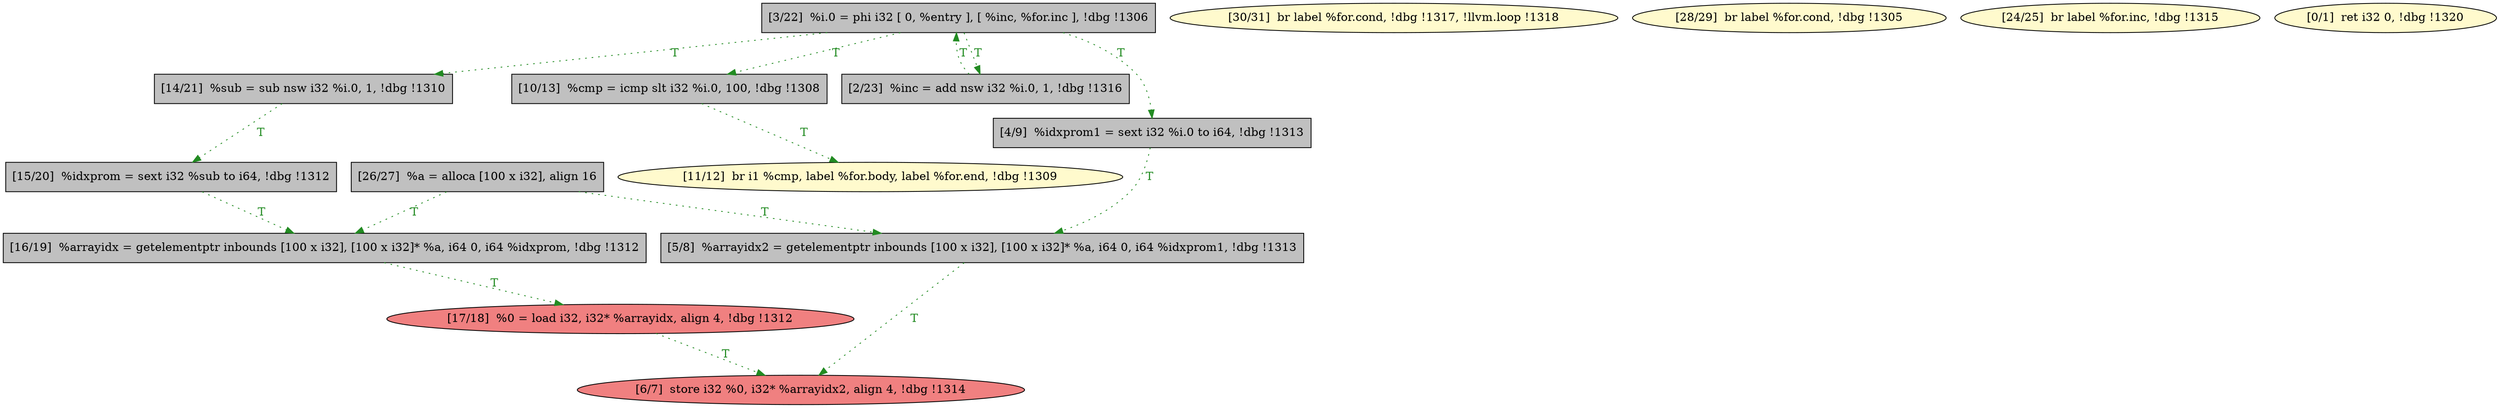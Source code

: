 
digraph G {


node46 [fillcolor=grey,label="[14/21]  %sub = sub nsw i32 %i.0, 1, !dbg !1310",shape=rectangle,style=filled ]
node42 [fillcolor=grey,label="[10/13]  %cmp = icmp slt i32 %i.0, 100, !dbg !1308",shape=rectangle,style=filled ]
node43 [fillcolor=lemonchiffon,label="[11/12]  br i1 %cmp, label %for.body, label %for.end, !dbg !1309",shape=ellipse,style=filled ]
node41 [fillcolor=grey,label="[3/22]  %i.0 = phi i32 [ 0, %entry ], [ %inc, %for.inc ], !dbg !1306",shape=rectangle,style=filled ]
node44 [fillcolor=lemonchiffon,label="[30/31]  br label %for.cond, !dbg !1317, !llvm.loop !1318",shape=ellipse,style=filled ]
node39 [fillcolor=grey,label="[26/27]  %a = alloca [100 x i32], align 16",shape=rectangle,style=filled ]
node37 [fillcolor=grey,label="[16/19]  %arrayidx = getelementptr inbounds [100 x i32], [100 x i32]* %a, i64 0, i64 %idxprom, !dbg !1312",shape=rectangle,style=filled ]
node38 [fillcolor=lightcoral,label="[17/18]  %0 = load i32, i32* %arrayidx, align 4, !dbg !1312",shape=ellipse,style=filled ]
node32 [fillcolor=grey,label="[2/23]  %inc = add nsw i32 %i.0, 1, !dbg !1316",shape=rectangle,style=filled ]
node40 [fillcolor=lemonchiffon,label="[28/29]  br label %for.cond, !dbg !1305",shape=ellipse,style=filled ]
node33 [fillcolor=lemonchiffon,label="[24/25]  br label %for.inc, !dbg !1315",shape=ellipse,style=filled ]
node31 [fillcolor=lemonchiffon,label="[0/1]  ret i32 0, !dbg !1320",shape=ellipse,style=filled ]
node36 [fillcolor=grey,label="[4/9]  %idxprom1 = sext i32 %i.0 to i64, !dbg !1313",shape=rectangle,style=filled ]
node34 [fillcolor=lightcoral,label="[6/7]  store i32 %0, i32* %arrayidx2, align 4, !dbg !1314",shape=ellipse,style=filled ]
node45 [fillcolor=grey,label="[15/20]  %idxprom = sext i32 %sub to i64, !dbg !1312",shape=rectangle,style=filled ]
node35 [fillcolor=grey,label="[5/8]  %arrayidx2 = getelementptr inbounds [100 x i32], [100 x i32]* %a, i64 0, i64 %idxprom1, !dbg !1313",shape=rectangle,style=filled ]

node46->node45 [style=dotted,color=forestgreen,label="T",fontcolor=forestgreen ]
node36->node35 [style=dotted,color=forestgreen,label="T",fontcolor=forestgreen ]
node38->node34 [style=dotted,color=forestgreen,label="T",fontcolor=forestgreen ]
node35->node34 [style=dotted,color=forestgreen,label="T",fontcolor=forestgreen ]
node32->node41 [style=dotted,color=forestgreen,label="T",fontcolor=forestgreen ]
node37->node38 [style=dotted,color=forestgreen,label="T",fontcolor=forestgreen ]
node39->node37 [style=dotted,color=forestgreen,label="T",fontcolor=forestgreen ]
node41->node46 [style=dotted,color=forestgreen,label="T",fontcolor=forestgreen ]
node39->node35 [style=dotted,color=forestgreen,label="T",fontcolor=forestgreen ]
node41->node42 [style=dotted,color=forestgreen,label="T",fontcolor=forestgreen ]
node42->node43 [style=dotted,color=forestgreen,label="T",fontcolor=forestgreen ]
node41->node32 [style=dotted,color=forestgreen,label="T",fontcolor=forestgreen ]
node41->node36 [style=dotted,color=forestgreen,label="T",fontcolor=forestgreen ]
node45->node37 [style=dotted,color=forestgreen,label="T",fontcolor=forestgreen ]


}
